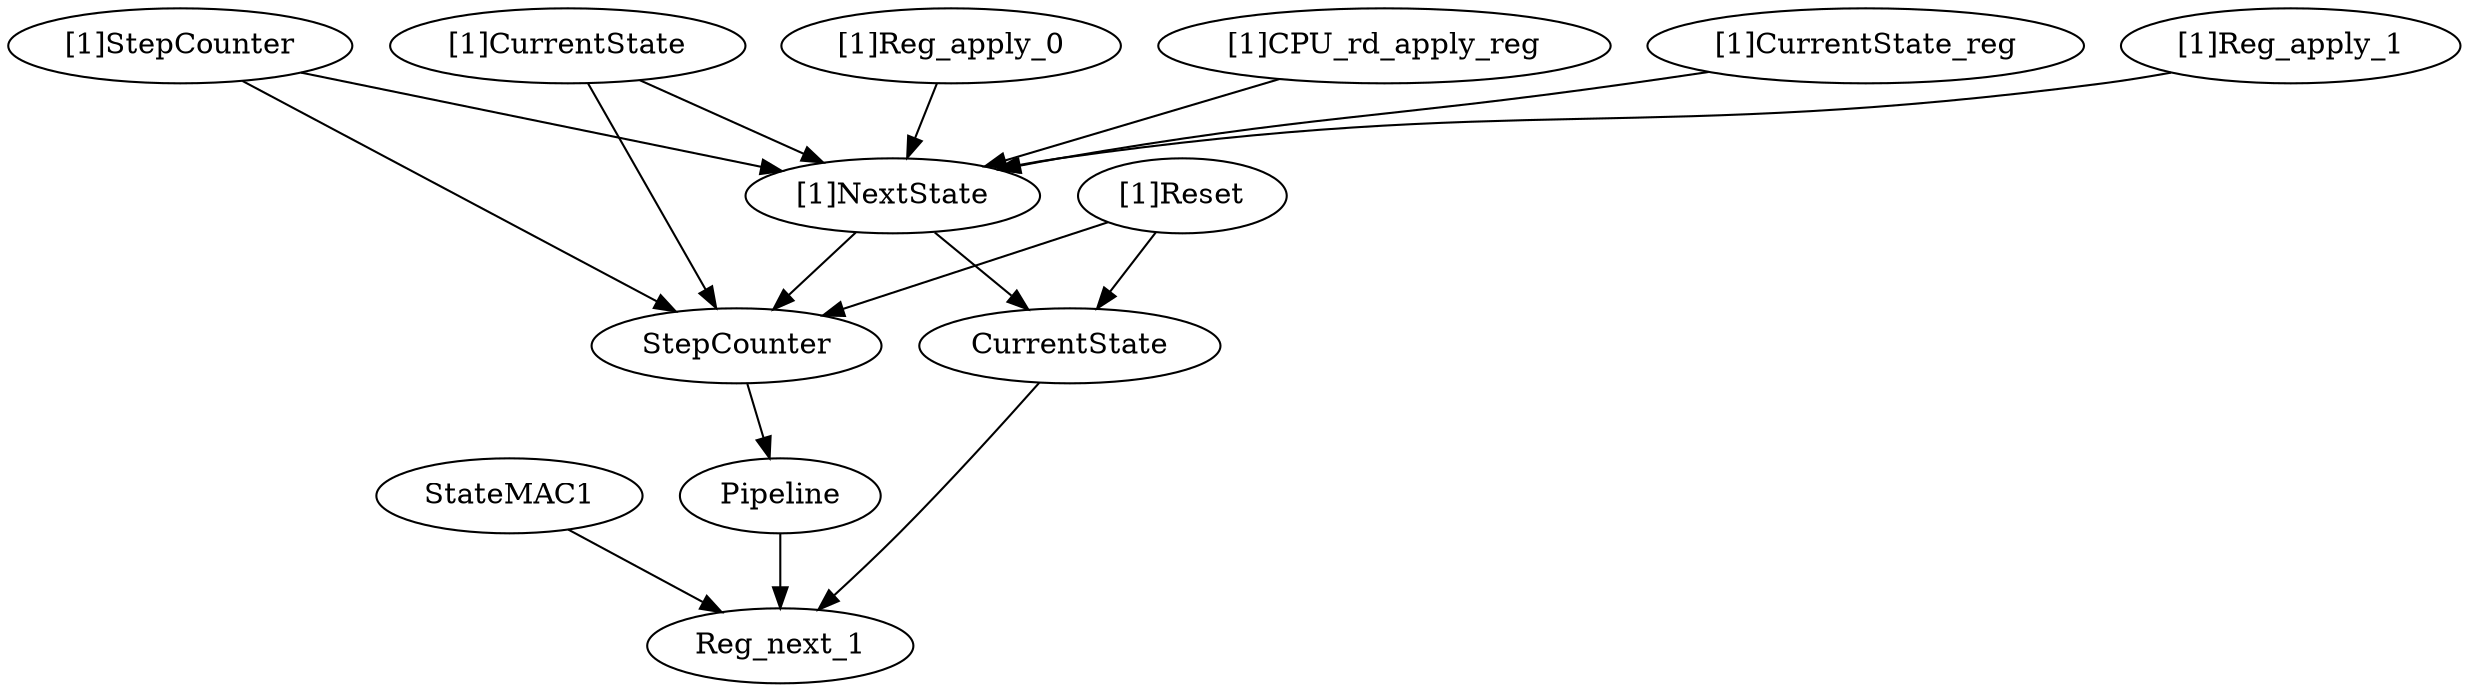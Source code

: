 strict digraph "" {
	StateMAC1	 [complexity=2,
		importance=0.0962957261242,
		rank=0.0481478630621];
	Reg_next_1	 [complexity=0,
		importance=0.0375959551101,
		rank=0.0];
	StateMAC1 -> Reg_next_1;
	"[1]CurrentState"	 [complexity=11,
		importance=2.90928836633,
		rank=0.264480760575];
	"[1]NextState"	 [complexity=4,
		importance=0.205132135875,
		rank=0.0512830339687];
	"[1]CurrentState" -> "[1]NextState";
	StepCounter	 [complexity=6,
		importance=0.586079208219,
		rank=0.0976798680365];
	"[1]CurrentState" -> StepCounter;
	Pipeline	 [complexity=2,
		importance=0.066214535557,
		rank=0.0331072677785];
	Pipeline -> Reg_next_1;
	"[1]CurrentState_reg"	 [complexity=5,
		importance=0.642104992514,
		rank=0.128420998503];
	"[1]CurrentState_reg" -> "[1]NextState";
	"[1]Reg_apply_1"	 [complexity=7,
		importance=1.04676449528,
		rank=0.14953778504];
	"[1]Reg_apply_1" -> "[1]NextState";
	"[1]Reg_apply_0"	 [complexity=7,
		importance=1.04676449528,
		rank=0.14953778504];
	"[1]Reg_apply_0" -> "[1]NextState";
	"[1]NextState" -> StepCounter;
	CurrentState	 [complexity=2,
		importance=0.112630374301,
		rank=0.0563151871506];
	"[1]NextState" -> CurrentState;
	"[1]Reset"	 [complexity=3,
		importance=0.246364564507,
		rank=0.0821215215022];
	"[1]Reset" -> StepCounter;
	"[1]Reset" -> CurrentState;
	"[1]CPU_rd_apply_reg"	 [complexity=8,
		importance=1.28911281924,
		rank=0.161139102405];
	"[1]CPU_rd_apply_reg" -> "[1]NextState";
	StepCounter -> Pipeline;
	CurrentState -> Reg_next_1;
	"[1]StepCounter"	 [complexity=5,
		importance=0.876891467262,
		rank=0.175378293452];
	"[1]StepCounter" -> "[1]NextState";
	"[1]StepCounter" -> StepCounter;
}
